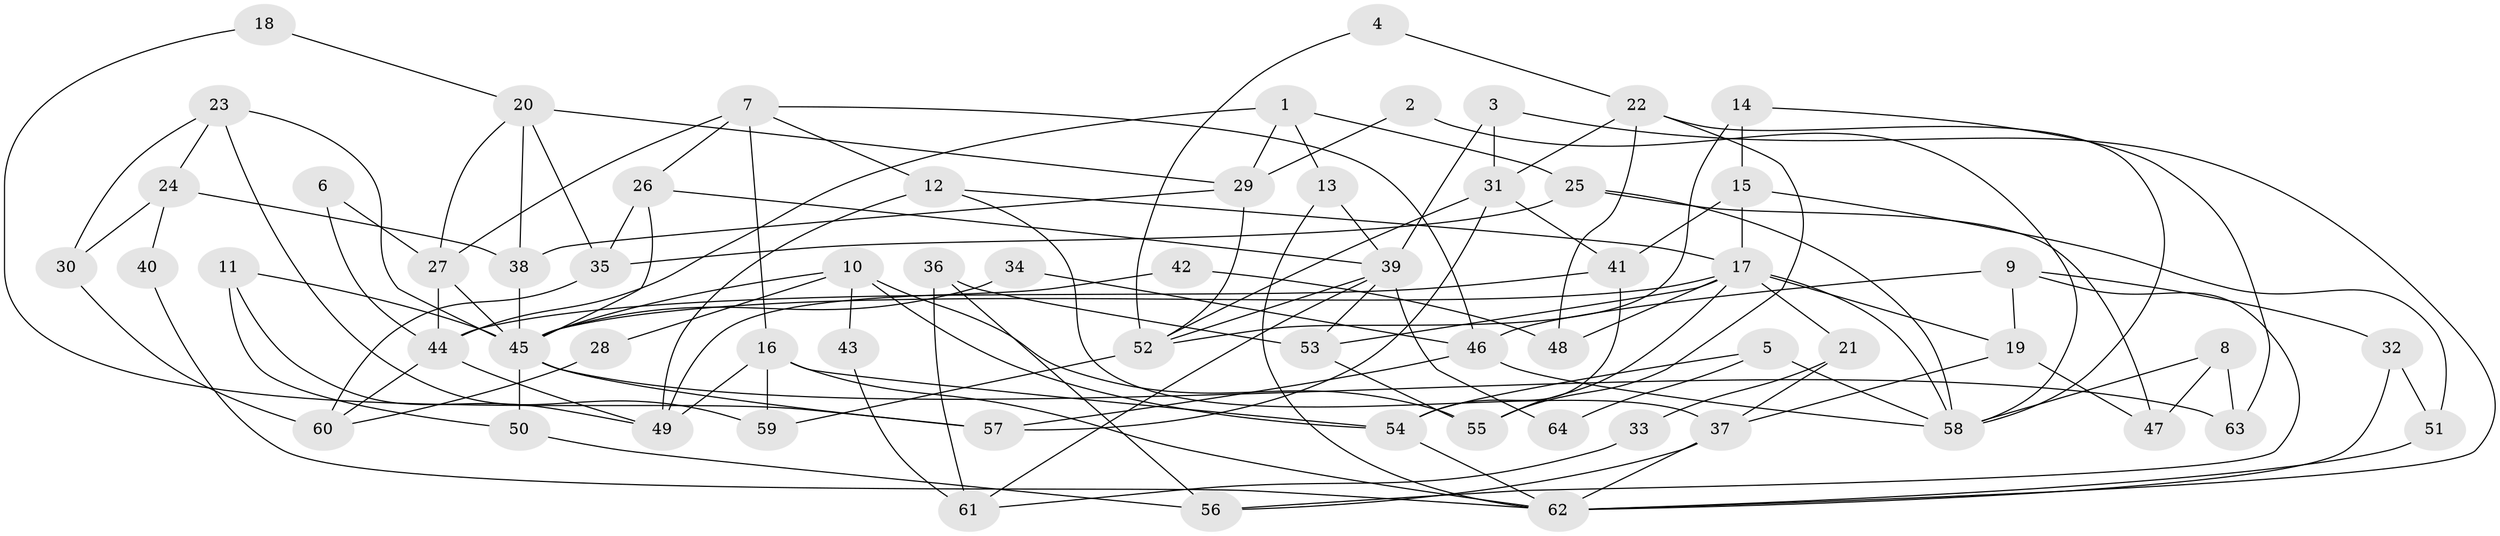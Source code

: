 // Generated by graph-tools (version 1.1) at 2025/11/02/27/25 16:11:24]
// undirected, 64 vertices, 128 edges
graph export_dot {
graph [start="1"]
  node [color=gray90,style=filled];
  1;
  2;
  3;
  4;
  5;
  6;
  7;
  8;
  9;
  10;
  11;
  12;
  13;
  14;
  15;
  16;
  17;
  18;
  19;
  20;
  21;
  22;
  23;
  24;
  25;
  26;
  27;
  28;
  29;
  30;
  31;
  32;
  33;
  34;
  35;
  36;
  37;
  38;
  39;
  40;
  41;
  42;
  43;
  44;
  45;
  46;
  47;
  48;
  49;
  50;
  51;
  52;
  53;
  54;
  55;
  56;
  57;
  58;
  59;
  60;
  61;
  62;
  63;
  64;
  1 -- 13;
  1 -- 44;
  1 -- 25;
  1 -- 29;
  2 -- 58;
  2 -- 29;
  3 -- 62;
  3 -- 31;
  3 -- 39;
  4 -- 52;
  4 -- 22;
  5 -- 58;
  5 -- 54;
  5 -- 64;
  6 -- 27;
  6 -- 44;
  7 -- 27;
  7 -- 46;
  7 -- 12;
  7 -- 16;
  7 -- 26;
  8 -- 63;
  8 -- 58;
  8 -- 47;
  9 -- 46;
  9 -- 32;
  9 -- 19;
  9 -- 56;
  10 -- 45;
  10 -- 54;
  10 -- 28;
  10 -- 43;
  10 -- 55;
  11 -- 45;
  11 -- 50;
  11 -- 49;
  12 -- 49;
  12 -- 17;
  12 -- 37;
  13 -- 39;
  13 -- 62;
  14 -- 15;
  14 -- 52;
  14 -- 63;
  15 -- 17;
  15 -- 41;
  15 -- 51;
  16 -- 49;
  16 -- 54;
  16 -- 59;
  16 -- 62;
  17 -- 55;
  17 -- 19;
  17 -- 21;
  17 -- 45;
  17 -- 48;
  17 -- 53;
  17 -- 58;
  18 -- 57;
  18 -- 20;
  19 -- 37;
  19 -- 47;
  20 -- 35;
  20 -- 38;
  20 -- 27;
  20 -- 29;
  21 -- 37;
  21 -- 33;
  22 -- 55;
  22 -- 58;
  22 -- 31;
  22 -- 48;
  23 -- 59;
  23 -- 24;
  23 -- 30;
  23 -- 45;
  24 -- 38;
  24 -- 30;
  24 -- 40;
  25 -- 47;
  25 -- 35;
  25 -- 58;
  26 -- 45;
  26 -- 35;
  26 -- 39;
  27 -- 45;
  27 -- 44;
  28 -- 60;
  29 -- 38;
  29 -- 52;
  30 -- 60;
  31 -- 52;
  31 -- 41;
  31 -- 57;
  32 -- 51;
  32 -- 62;
  33 -- 61;
  34 -- 46;
  34 -- 45;
  35 -- 60;
  36 -- 53;
  36 -- 56;
  36 -- 61;
  37 -- 56;
  37 -- 62;
  38 -- 45;
  39 -- 52;
  39 -- 53;
  39 -- 61;
  39 -- 64;
  40 -- 62;
  41 -- 54;
  41 -- 44;
  42 -- 49;
  42 -- 48;
  43 -- 61;
  44 -- 49;
  44 -- 60;
  45 -- 50;
  45 -- 57;
  45 -- 63;
  46 -- 57;
  46 -- 58;
  50 -- 56;
  51 -- 62;
  52 -- 59;
  53 -- 55;
  54 -- 62;
}
